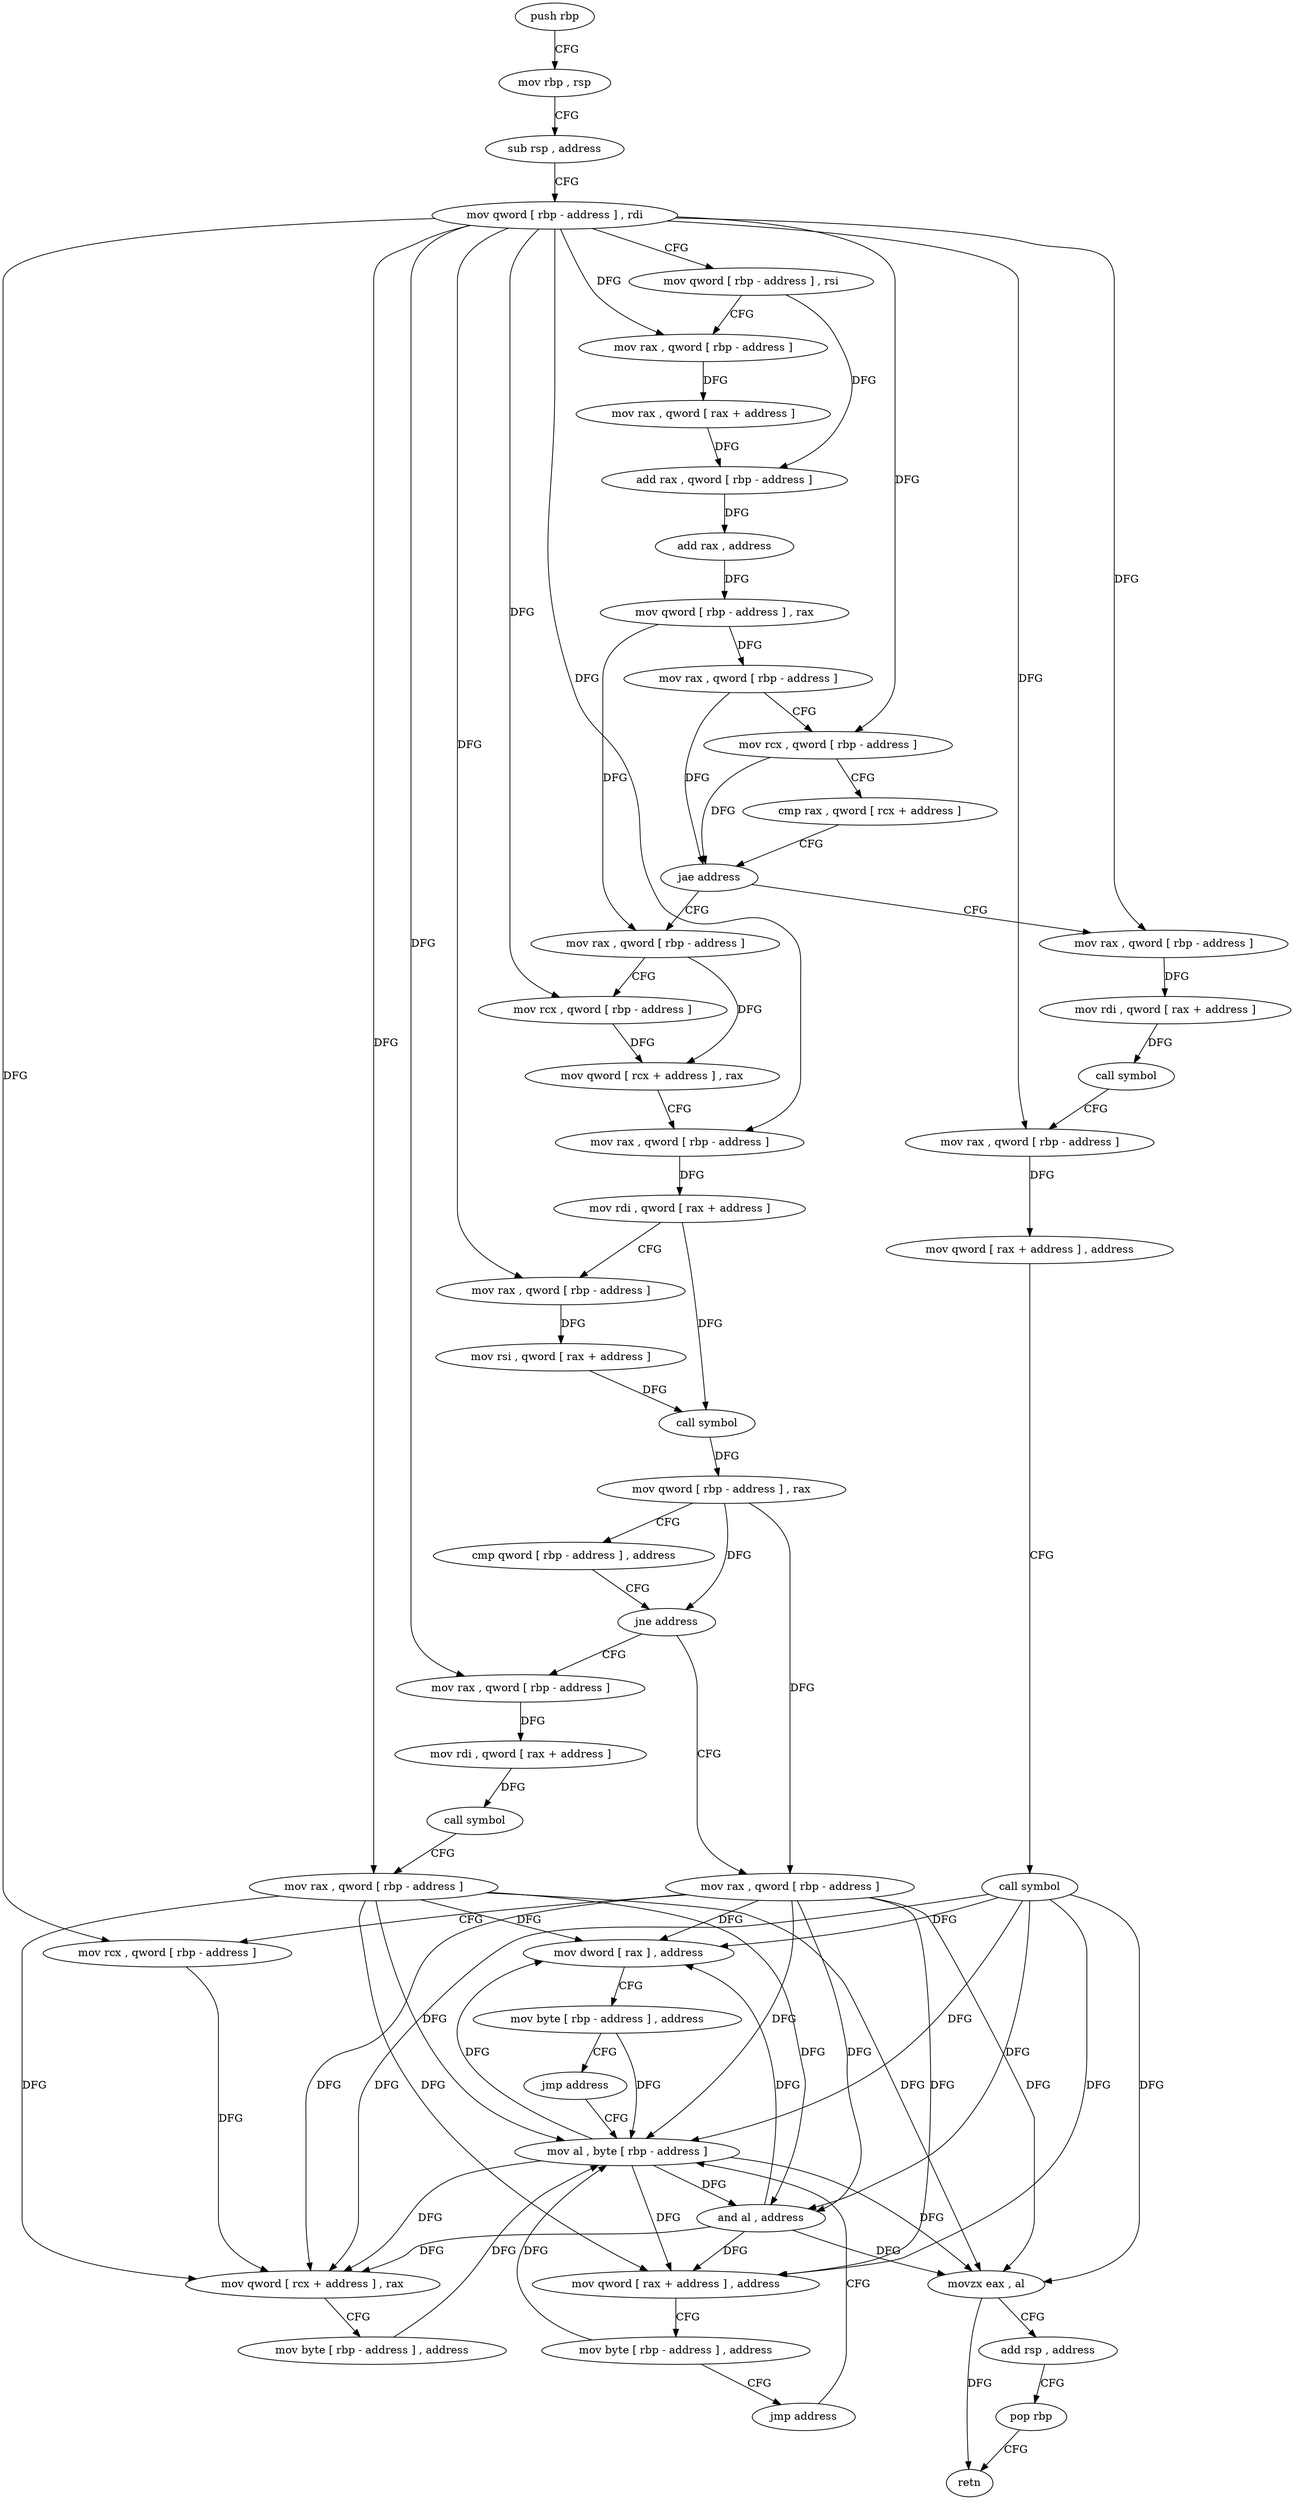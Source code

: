 digraph "func" {
"4213344" [label = "push rbp" ]
"4213345" [label = "mov rbp , rsp" ]
"4213348" [label = "sub rsp , address" ]
"4213352" [label = "mov qword [ rbp - address ] , rdi" ]
"4213356" [label = "mov qword [ rbp - address ] , rsi" ]
"4213360" [label = "mov rax , qword [ rbp - address ]" ]
"4213364" [label = "mov rax , qword [ rax + address ]" ]
"4213368" [label = "add rax , qword [ rbp - address ]" ]
"4213372" [label = "add rax , address" ]
"4213378" [label = "mov qword [ rbp - address ] , rax" ]
"4213382" [label = "mov rax , qword [ rbp - address ]" ]
"4213386" [label = "mov rcx , qword [ rbp - address ]" ]
"4213390" [label = "cmp rax , qword [ rcx + address ]" ]
"4213394" [label = "jae address" ]
"4213445" [label = "mov rax , qword [ rbp - address ]" ]
"4213400" [label = "mov rax , qword [ rbp - address ]" ]
"4213449" [label = "mov rcx , qword [ rbp - address ]" ]
"4213453" [label = "mov qword [ rcx + address ] , rax" ]
"4213457" [label = "mov rax , qword [ rbp - address ]" ]
"4213461" [label = "mov rdi , qword [ rax + address ]" ]
"4213465" [label = "mov rax , qword [ rbp - address ]" ]
"4213469" [label = "mov rsi , qword [ rax + address ]" ]
"4213473" [label = "call symbol" ]
"4213478" [label = "mov qword [ rbp - address ] , rax" ]
"4213482" [label = "cmp qword [ rbp - address ] , address" ]
"4213487" [label = "jne address" ]
"4213527" [label = "mov rax , qword [ rbp - address ]" ]
"4213493" [label = "mov rax , qword [ rbp - address ]" ]
"4213404" [label = "mov rdi , qword [ rax + address ]" ]
"4213408" [label = "call symbol" ]
"4213413" [label = "mov rax , qword [ rbp - address ]" ]
"4213417" [label = "mov qword [ rax + address ] , address" ]
"4213425" [label = "call symbol" ]
"4213430" [label = "mov dword [ rax ] , address" ]
"4213436" [label = "mov byte [ rbp - address ] , address" ]
"4213440" [label = "jmp address" ]
"4213543" [label = "mov al , byte [ rbp - address ]" ]
"4213531" [label = "mov rcx , qword [ rbp - address ]" ]
"4213535" [label = "mov qword [ rcx + address ] , rax" ]
"4213539" [label = "mov byte [ rbp - address ] , address" ]
"4213497" [label = "mov rdi , qword [ rax + address ]" ]
"4213501" [label = "call symbol" ]
"4213506" [label = "mov rax , qword [ rbp - address ]" ]
"4213510" [label = "mov qword [ rax + address ] , address" ]
"4213518" [label = "mov byte [ rbp - address ] , address" ]
"4213522" [label = "jmp address" ]
"4213546" [label = "and al , address" ]
"4213548" [label = "movzx eax , al" ]
"4213551" [label = "add rsp , address" ]
"4213555" [label = "pop rbp" ]
"4213556" [label = "retn" ]
"4213344" -> "4213345" [ label = "CFG" ]
"4213345" -> "4213348" [ label = "CFG" ]
"4213348" -> "4213352" [ label = "CFG" ]
"4213352" -> "4213356" [ label = "CFG" ]
"4213352" -> "4213360" [ label = "DFG" ]
"4213352" -> "4213386" [ label = "DFG" ]
"4213352" -> "4213449" [ label = "DFG" ]
"4213352" -> "4213457" [ label = "DFG" ]
"4213352" -> "4213465" [ label = "DFG" ]
"4213352" -> "4213400" [ label = "DFG" ]
"4213352" -> "4213413" [ label = "DFG" ]
"4213352" -> "4213531" [ label = "DFG" ]
"4213352" -> "4213493" [ label = "DFG" ]
"4213352" -> "4213506" [ label = "DFG" ]
"4213356" -> "4213360" [ label = "CFG" ]
"4213356" -> "4213368" [ label = "DFG" ]
"4213360" -> "4213364" [ label = "DFG" ]
"4213364" -> "4213368" [ label = "DFG" ]
"4213368" -> "4213372" [ label = "DFG" ]
"4213372" -> "4213378" [ label = "DFG" ]
"4213378" -> "4213382" [ label = "DFG" ]
"4213378" -> "4213445" [ label = "DFG" ]
"4213382" -> "4213386" [ label = "CFG" ]
"4213382" -> "4213394" [ label = "DFG" ]
"4213386" -> "4213390" [ label = "CFG" ]
"4213386" -> "4213394" [ label = "DFG" ]
"4213390" -> "4213394" [ label = "CFG" ]
"4213394" -> "4213445" [ label = "CFG" ]
"4213394" -> "4213400" [ label = "CFG" ]
"4213445" -> "4213449" [ label = "CFG" ]
"4213445" -> "4213453" [ label = "DFG" ]
"4213400" -> "4213404" [ label = "DFG" ]
"4213449" -> "4213453" [ label = "DFG" ]
"4213453" -> "4213457" [ label = "CFG" ]
"4213457" -> "4213461" [ label = "DFG" ]
"4213461" -> "4213465" [ label = "CFG" ]
"4213461" -> "4213473" [ label = "DFG" ]
"4213465" -> "4213469" [ label = "DFG" ]
"4213469" -> "4213473" [ label = "DFG" ]
"4213473" -> "4213478" [ label = "DFG" ]
"4213478" -> "4213482" [ label = "CFG" ]
"4213478" -> "4213487" [ label = "DFG" ]
"4213478" -> "4213527" [ label = "DFG" ]
"4213482" -> "4213487" [ label = "CFG" ]
"4213487" -> "4213527" [ label = "CFG" ]
"4213487" -> "4213493" [ label = "CFG" ]
"4213527" -> "4213531" [ label = "CFG" ]
"4213527" -> "4213430" [ label = "DFG" ]
"4213527" -> "4213535" [ label = "DFG" ]
"4213527" -> "4213510" [ label = "DFG" ]
"4213527" -> "4213543" [ label = "DFG" ]
"4213527" -> "4213546" [ label = "DFG" ]
"4213527" -> "4213548" [ label = "DFG" ]
"4213493" -> "4213497" [ label = "DFG" ]
"4213404" -> "4213408" [ label = "DFG" ]
"4213408" -> "4213413" [ label = "CFG" ]
"4213413" -> "4213417" [ label = "DFG" ]
"4213417" -> "4213425" [ label = "CFG" ]
"4213425" -> "4213430" [ label = "DFG" ]
"4213425" -> "4213535" [ label = "DFG" ]
"4213425" -> "4213510" [ label = "DFG" ]
"4213425" -> "4213543" [ label = "DFG" ]
"4213425" -> "4213546" [ label = "DFG" ]
"4213425" -> "4213548" [ label = "DFG" ]
"4213430" -> "4213436" [ label = "CFG" ]
"4213436" -> "4213440" [ label = "CFG" ]
"4213436" -> "4213543" [ label = "DFG" ]
"4213440" -> "4213543" [ label = "CFG" ]
"4213543" -> "4213546" [ label = "DFG" ]
"4213543" -> "4213430" [ label = "DFG" ]
"4213543" -> "4213535" [ label = "DFG" ]
"4213543" -> "4213510" [ label = "DFG" ]
"4213543" -> "4213548" [ label = "DFG" ]
"4213531" -> "4213535" [ label = "DFG" ]
"4213535" -> "4213539" [ label = "CFG" ]
"4213539" -> "4213543" [ label = "DFG" ]
"4213497" -> "4213501" [ label = "DFG" ]
"4213501" -> "4213506" [ label = "CFG" ]
"4213506" -> "4213510" [ label = "DFG" ]
"4213506" -> "4213430" [ label = "DFG" ]
"4213506" -> "4213535" [ label = "DFG" ]
"4213506" -> "4213543" [ label = "DFG" ]
"4213506" -> "4213546" [ label = "DFG" ]
"4213506" -> "4213548" [ label = "DFG" ]
"4213510" -> "4213518" [ label = "CFG" ]
"4213518" -> "4213522" [ label = "CFG" ]
"4213518" -> "4213543" [ label = "DFG" ]
"4213522" -> "4213543" [ label = "CFG" ]
"4213546" -> "4213548" [ label = "DFG" ]
"4213546" -> "4213430" [ label = "DFG" ]
"4213546" -> "4213535" [ label = "DFG" ]
"4213546" -> "4213510" [ label = "DFG" ]
"4213548" -> "4213551" [ label = "CFG" ]
"4213548" -> "4213556" [ label = "DFG" ]
"4213551" -> "4213555" [ label = "CFG" ]
"4213555" -> "4213556" [ label = "CFG" ]
}
